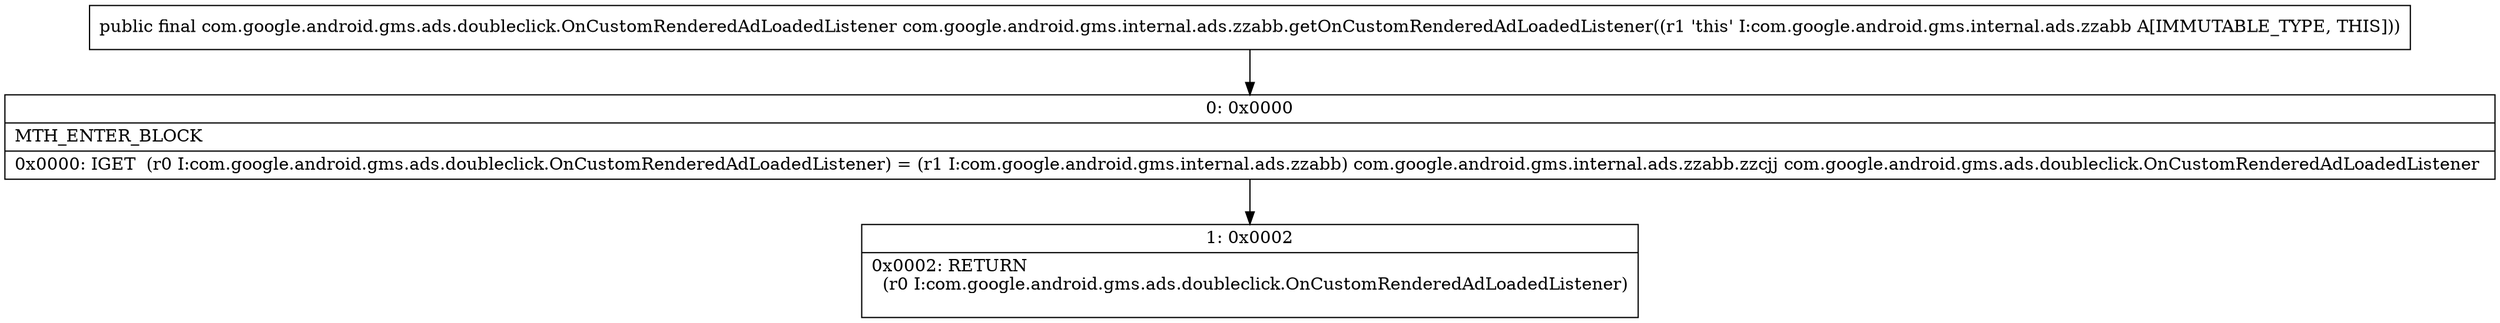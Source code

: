 digraph "CFG forcom.google.android.gms.internal.ads.zzabb.getOnCustomRenderedAdLoadedListener()Lcom\/google\/android\/gms\/ads\/doubleclick\/OnCustomRenderedAdLoadedListener;" {
Node_0 [shape=record,label="{0\:\ 0x0000|MTH_ENTER_BLOCK\l|0x0000: IGET  (r0 I:com.google.android.gms.ads.doubleclick.OnCustomRenderedAdLoadedListener) = (r1 I:com.google.android.gms.internal.ads.zzabb) com.google.android.gms.internal.ads.zzabb.zzcjj com.google.android.gms.ads.doubleclick.OnCustomRenderedAdLoadedListener \l}"];
Node_1 [shape=record,label="{1\:\ 0x0002|0x0002: RETURN  \l  (r0 I:com.google.android.gms.ads.doubleclick.OnCustomRenderedAdLoadedListener)\l \l}"];
MethodNode[shape=record,label="{public final com.google.android.gms.ads.doubleclick.OnCustomRenderedAdLoadedListener com.google.android.gms.internal.ads.zzabb.getOnCustomRenderedAdLoadedListener((r1 'this' I:com.google.android.gms.internal.ads.zzabb A[IMMUTABLE_TYPE, THIS])) }"];
MethodNode -> Node_0;
Node_0 -> Node_1;
}

